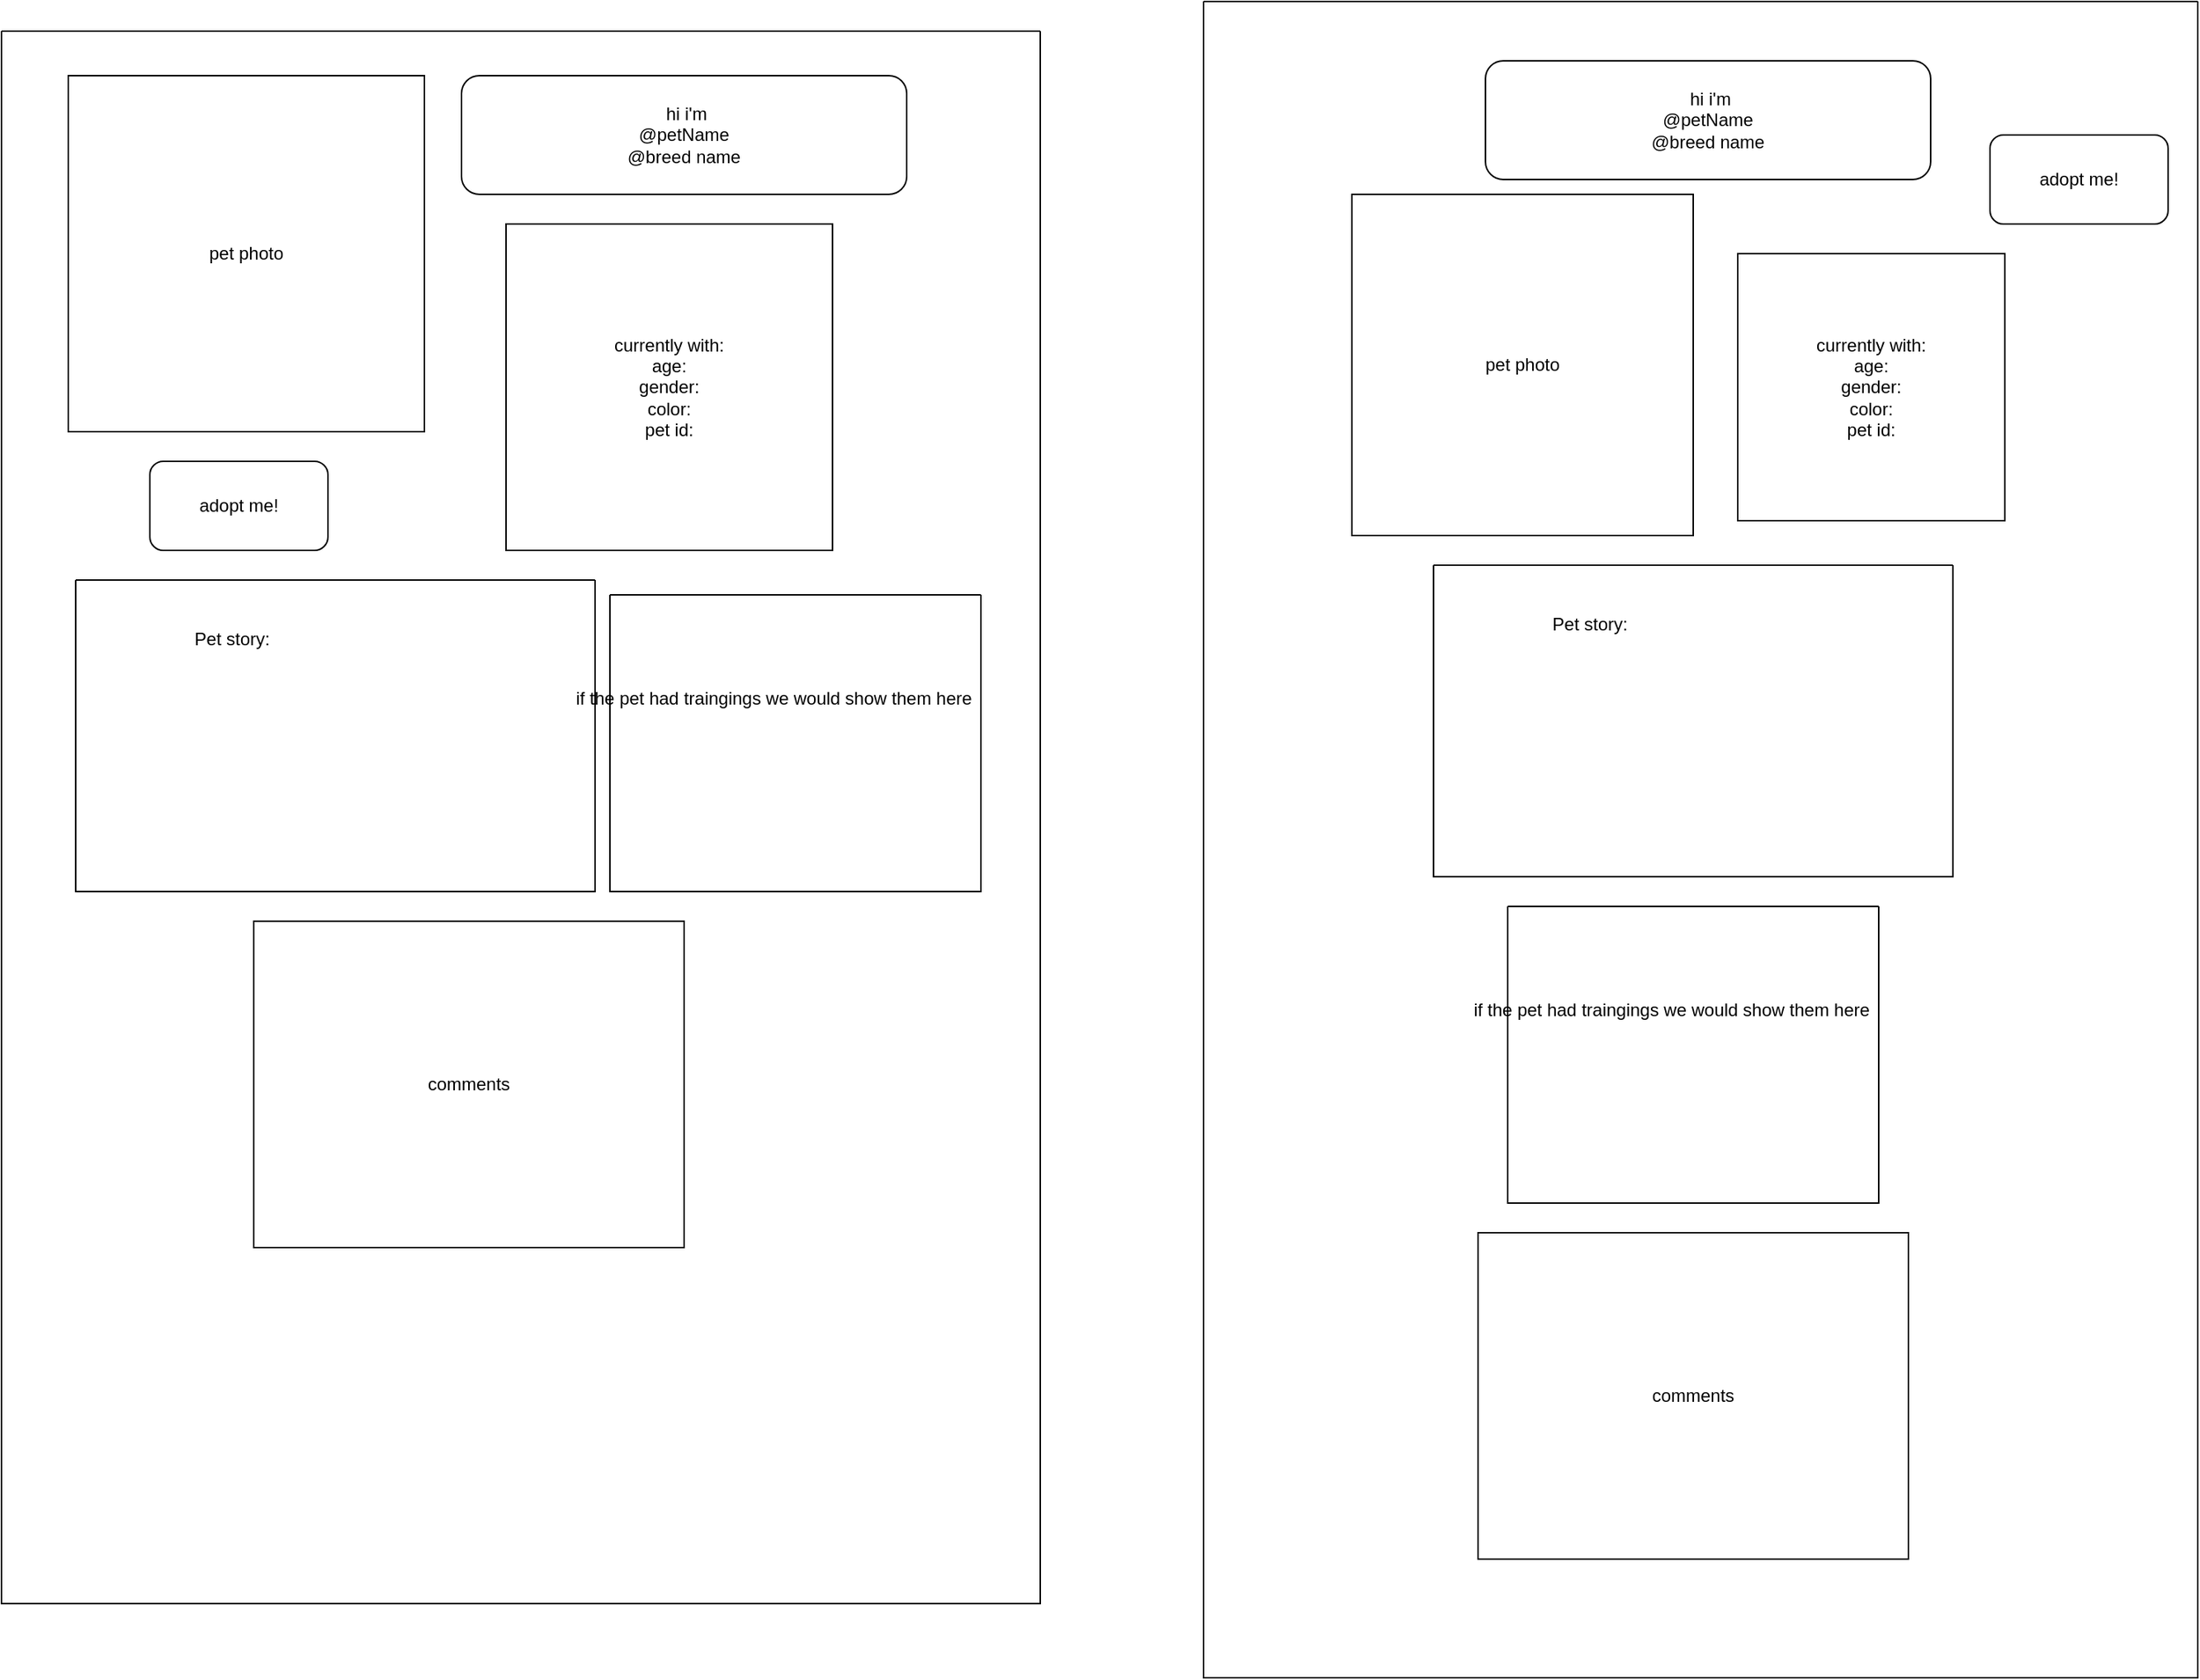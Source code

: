 <mxfile version="15.8.7" type="device"><diagram id="HzQ2xqCzE6mxVMnOr-a5" name="Page-1"><mxGraphModel dx="1871" dy="651" grid="1" gridSize="10" guides="1" tooltips="1" connect="1" arrows="1" fold="1" page="1" pageScale="1" pageWidth="850" pageHeight="1100" math="0" shadow="0"><root><mxCell id="0"/><mxCell id="1" parent="0"/><mxCell id="iTlj2NsCG-g9YcSSggrT-1" value="" style="swimlane;startSize=0;" vertex="1" parent="1"><mxGeometry x="-590" y="150" width="700" height="1060" as="geometry"/></mxCell><mxCell id="iTlj2NsCG-g9YcSSggrT-3" value="pet photo" style="rounded=0;whiteSpace=wrap;html=1;" vertex="1" parent="iTlj2NsCG-g9YcSSggrT-1"><mxGeometry x="45" y="30" width="240" height="240" as="geometry"/></mxCell><mxCell id="iTlj2NsCG-g9YcSSggrT-4" value="&amp;nbsp;hi i'm &lt;br&gt;@petName&lt;br&gt;@breed name" style="rounded=1;whiteSpace=wrap;html=1;" vertex="1" parent="iTlj2NsCG-g9YcSSggrT-1"><mxGeometry x="310" y="30" width="300" height="80" as="geometry"/></mxCell><mxCell id="iTlj2NsCG-g9YcSSggrT-5" value="currently with:&lt;br&gt;age:&lt;br&gt;gender:&lt;br&gt;color:&lt;br&gt;pet id:" style="whiteSpace=wrap;html=1;aspect=fixed;" vertex="1" parent="iTlj2NsCG-g9YcSSggrT-1"><mxGeometry x="340" y="130" width="220" height="220" as="geometry"/></mxCell><mxCell id="iTlj2NsCG-g9YcSSggrT-8" value="" style="swimlane;startSize=0;" vertex="1" parent="iTlj2NsCG-g9YcSSggrT-1"><mxGeometry x="50" y="370" width="350" height="210" as="geometry"/></mxCell><mxCell id="iTlj2NsCG-g9YcSSggrT-9" value="Pet story:" style="text;html=1;align=center;verticalAlign=middle;resizable=0;points=[];autosize=1;strokeColor=none;fillColor=none;" vertex="1" parent="iTlj2NsCG-g9YcSSggrT-8"><mxGeometry x="70" y="30" width="70" height="20" as="geometry"/></mxCell><mxCell id="iTlj2NsCG-g9YcSSggrT-10" value="" style="swimlane;startSize=0;" vertex="1" parent="iTlj2NsCG-g9YcSSggrT-8"><mxGeometry x="360" y="10" width="250" height="200" as="geometry"/></mxCell><mxCell id="iTlj2NsCG-g9YcSSggrT-11" value="if the pet had traingings we would show them here" style="text;html=1;align=center;verticalAlign=middle;resizable=0;points=[];autosize=1;strokeColor=none;fillColor=none;" vertex="1" parent="iTlj2NsCG-g9YcSSggrT-10"><mxGeometry x="-30" y="60" width="280" height="20" as="geometry"/></mxCell><mxCell id="iTlj2NsCG-g9YcSSggrT-12" value="comments" style="rounded=0;whiteSpace=wrap;html=1;" vertex="1" parent="iTlj2NsCG-g9YcSSggrT-1"><mxGeometry x="170" y="600" width="290" height="220" as="geometry"/></mxCell><mxCell id="iTlj2NsCG-g9YcSSggrT-13" value="adopt me!" style="rounded=1;whiteSpace=wrap;html=1;" vertex="1" parent="iTlj2NsCG-g9YcSSggrT-1"><mxGeometry x="100" y="290" width="120" height="60" as="geometry"/></mxCell><mxCell id="iTlj2NsCG-g9YcSSggrT-14" value="" style="swimlane;startSize=0;" vertex="1" parent="1"><mxGeometry x="220" y="130" width="670" height="1130" as="geometry"/></mxCell><mxCell id="iTlj2NsCG-g9YcSSggrT-15" value="pet photo" style="rounded=0;whiteSpace=wrap;html=1;" vertex="1" parent="iTlj2NsCG-g9YcSSggrT-14"><mxGeometry x="100" y="130" width="230" height="230" as="geometry"/></mxCell><mxCell id="iTlj2NsCG-g9YcSSggrT-16" value="&amp;nbsp;hi i'm &lt;br&gt;@petName&lt;br&gt;@breed name" style="rounded=1;whiteSpace=wrap;html=1;" vertex="1" parent="iTlj2NsCG-g9YcSSggrT-14"><mxGeometry x="190" y="40" width="300" height="80" as="geometry"/></mxCell><mxCell id="iTlj2NsCG-g9YcSSggrT-17" value="currently with:&lt;br&gt;age:&lt;br&gt;gender:&lt;br&gt;color:&lt;br&gt;pet id:" style="whiteSpace=wrap;html=1;aspect=fixed;" vertex="1" parent="iTlj2NsCG-g9YcSSggrT-14"><mxGeometry x="360" y="170" width="180" height="180" as="geometry"/></mxCell><mxCell id="iTlj2NsCG-g9YcSSggrT-18" value="" style="swimlane;startSize=0;" vertex="1" parent="iTlj2NsCG-g9YcSSggrT-14"><mxGeometry x="155" y="380" width="350" height="210" as="geometry"/></mxCell><mxCell id="iTlj2NsCG-g9YcSSggrT-19" value="Pet story:" style="text;html=1;align=center;verticalAlign=middle;resizable=0;points=[];autosize=1;strokeColor=none;fillColor=none;" vertex="1" parent="iTlj2NsCG-g9YcSSggrT-18"><mxGeometry x="70" y="30" width="70" height="20" as="geometry"/></mxCell><mxCell id="iTlj2NsCG-g9YcSSggrT-22" value="comments" style="rounded=0;whiteSpace=wrap;html=1;" vertex="1" parent="iTlj2NsCG-g9YcSSggrT-14"><mxGeometry x="185" y="830" width="290" height="220" as="geometry"/></mxCell><mxCell id="iTlj2NsCG-g9YcSSggrT-23" value="adopt me!" style="rounded=1;whiteSpace=wrap;html=1;" vertex="1" parent="iTlj2NsCG-g9YcSSggrT-14"><mxGeometry x="530" y="90" width="120" height="60" as="geometry"/></mxCell><mxCell id="iTlj2NsCG-g9YcSSggrT-20" value="" style="swimlane;startSize=0;" vertex="1" parent="iTlj2NsCG-g9YcSSggrT-14"><mxGeometry x="205" y="610" width="250" height="200" as="geometry"/></mxCell><mxCell id="iTlj2NsCG-g9YcSSggrT-21" value="if the pet had traingings we would show them here" style="text;html=1;align=center;verticalAlign=middle;resizable=0;points=[];autosize=1;strokeColor=none;fillColor=none;" vertex="1" parent="iTlj2NsCG-g9YcSSggrT-20"><mxGeometry x="-30" y="60" width="280" height="20" as="geometry"/></mxCell></root></mxGraphModel></diagram></mxfile>